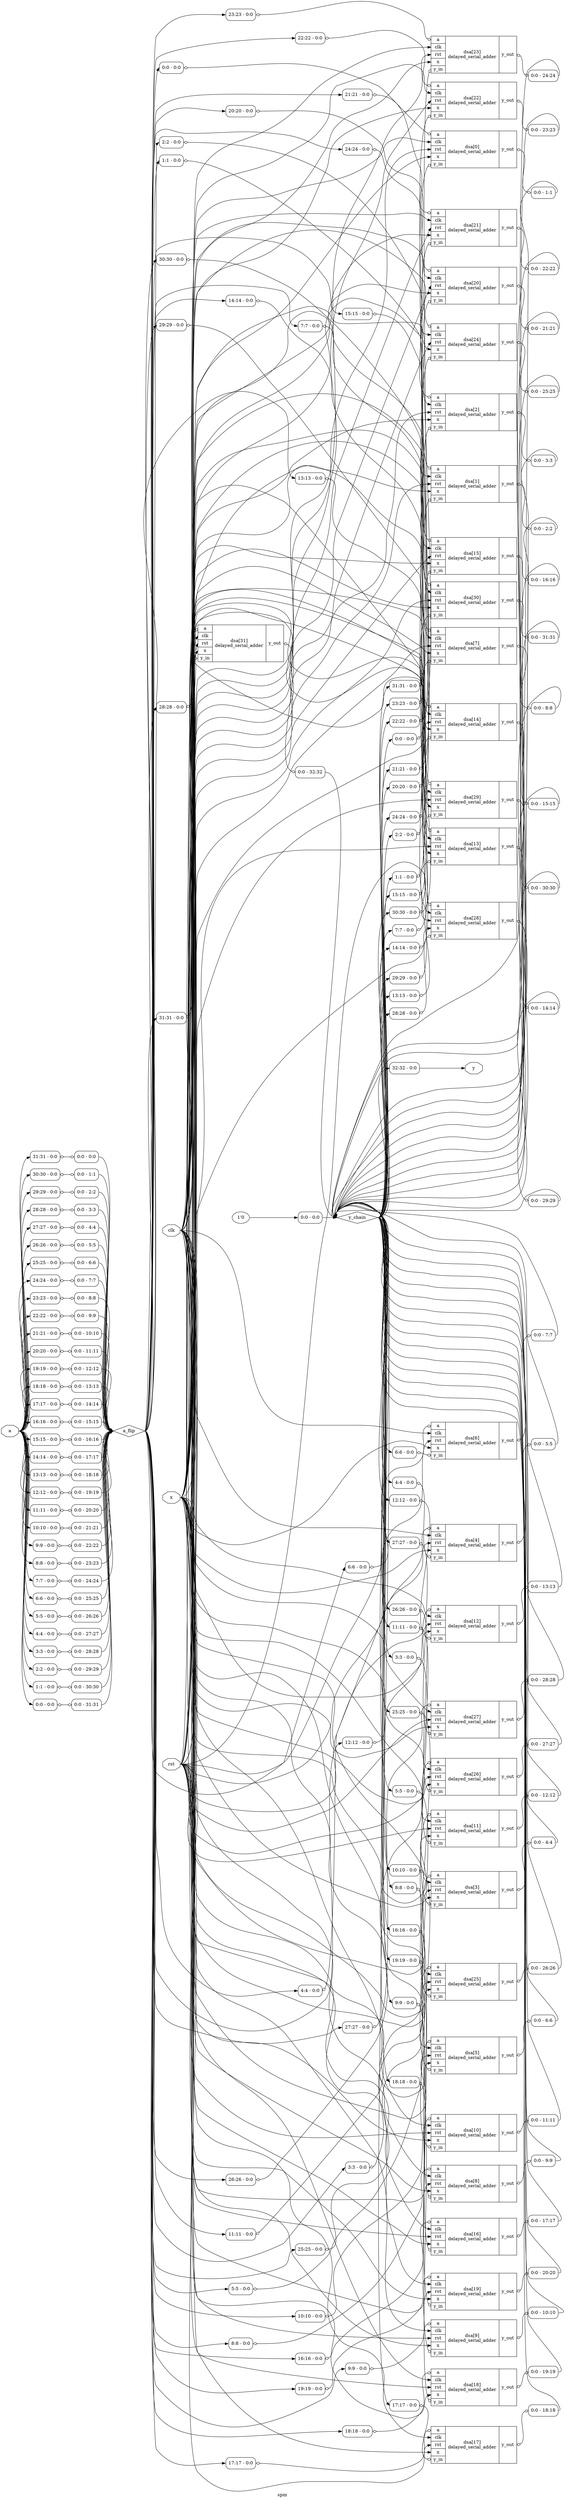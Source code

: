 digraph "spm" {
label="spm";
rankdir="LR";
remincross=true;
n1 [ shape=diamond, label="a_flip", color="black", fontcolor="black" ];
n2 [ shape=diamond, label="y_chain", color="black", fontcolor="black" ];
n3 [ shape=octagon, label="y", color="black", fontcolor="black" ];
n4 [ shape=octagon, label="a", color="black", fontcolor="black" ];
n5 [ shape=octagon, label="x", color="black", fontcolor="black" ];
n6 [ shape=octagon, label="rst", color="black", fontcolor="black" ];
n7 [ shape=octagon, label="clk", color="black", fontcolor="black" ];
c10 [ shape=record, label="{{<p4> a|<p7> clk|<p6> rst|<p5> x|<p8> y_in}|dsa[31]\ndelayed_serial_adder|{<p9> y_out}}",  ];
x0 [ shape=record, style=rounded, label="<s0> 0:0 - 32:32 ", color="black", fontcolor="black" ];
c10:p9:e -> x0:w [arrowhead=odiamond, arrowtail=odiamond, dir=both, color="black", fontcolor="black", label=""];
x1 [ shape=record, style=rounded, label="<s0> 31:31 - 0:0 ", color="black", fontcolor="black" ];
x1:e -> c10:p8:w [arrowhead=odiamond, arrowtail=odiamond, dir=both, color="black", fontcolor="black", label=""];
x2 [ shape=record, style=rounded, label="<s0> 31:31 - 0:0 ", color="black", fontcolor="black" ];
x2:e -> c10:p4:w [arrowhead=odiamond, arrowtail=odiamond, dir=both, color="black", fontcolor="black", label=""];
c11 [ shape=record, label="{{<p4> a|<p7> clk|<p6> rst|<p5> x|<p8> y_in}|dsa[30]\ndelayed_serial_adder|{<p9> y_out}}",  ];
x3 [ shape=record, style=rounded, label="<s0> 0:0 - 31:31 ", color="black", fontcolor="black" ];
c11:p9:e -> x3:w [arrowhead=odiamond, arrowtail=odiamond, dir=both, color="black", fontcolor="black", label=""];
x4 [ shape=record, style=rounded, label="<s0> 30:30 - 0:0 ", color="black", fontcolor="black" ];
x4:e -> c11:p8:w [arrowhead=odiamond, arrowtail=odiamond, dir=both, color="black", fontcolor="black", label=""];
x5 [ shape=record, style=rounded, label="<s0> 30:30 - 0:0 ", color="black", fontcolor="black" ];
x5:e -> c11:p4:w [arrowhead=odiamond, arrowtail=odiamond, dir=both, color="black", fontcolor="black", label=""];
c12 [ shape=record, label="{{<p4> a|<p7> clk|<p6> rst|<p5> x|<p8> y_in}|dsa[29]\ndelayed_serial_adder|{<p9> y_out}}",  ];
x6 [ shape=record, style=rounded, label="<s0> 0:0 - 30:30 ", color="black", fontcolor="black" ];
c12:p9:e -> x6:w [arrowhead=odiamond, arrowtail=odiamond, dir=both, color="black", fontcolor="black", label=""];
x7 [ shape=record, style=rounded, label="<s0> 29:29 - 0:0 ", color="black", fontcolor="black" ];
x7:e -> c12:p8:w [arrowhead=odiamond, arrowtail=odiamond, dir=both, color="black", fontcolor="black", label=""];
x8 [ shape=record, style=rounded, label="<s0> 29:29 - 0:0 ", color="black", fontcolor="black" ];
x8:e -> c12:p4:w [arrowhead=odiamond, arrowtail=odiamond, dir=both, color="black", fontcolor="black", label=""];
c13 [ shape=record, label="{{<p4> a|<p7> clk|<p6> rst|<p5> x|<p8> y_in}|dsa[28]\ndelayed_serial_adder|{<p9> y_out}}",  ];
x9 [ shape=record, style=rounded, label="<s0> 0:0 - 29:29 ", color="black", fontcolor="black" ];
c13:p9:e -> x9:w [arrowhead=odiamond, arrowtail=odiamond, dir=both, color="black", fontcolor="black", label=""];
x10 [ shape=record, style=rounded, label="<s0> 28:28 - 0:0 ", color="black", fontcolor="black" ];
x10:e -> c13:p8:w [arrowhead=odiamond, arrowtail=odiamond, dir=both, color="black", fontcolor="black", label=""];
x11 [ shape=record, style=rounded, label="<s0> 28:28 - 0:0 ", color="black", fontcolor="black" ];
x11:e -> c13:p4:w [arrowhead=odiamond, arrowtail=odiamond, dir=both, color="black", fontcolor="black", label=""];
c14 [ shape=record, label="{{<p4> a|<p7> clk|<p6> rst|<p5> x|<p8> y_in}|dsa[27]\ndelayed_serial_adder|{<p9> y_out}}",  ];
x12 [ shape=record, style=rounded, label="<s0> 0:0 - 28:28 ", color="black", fontcolor="black" ];
c14:p9:e -> x12:w [arrowhead=odiamond, arrowtail=odiamond, dir=both, color="black", fontcolor="black", label=""];
x13 [ shape=record, style=rounded, label="<s0> 27:27 - 0:0 ", color="black", fontcolor="black" ];
x13:e -> c14:p8:w [arrowhead=odiamond, arrowtail=odiamond, dir=both, color="black", fontcolor="black", label=""];
x14 [ shape=record, style=rounded, label="<s0> 27:27 - 0:0 ", color="black", fontcolor="black" ];
x14:e -> c14:p4:w [arrowhead=odiamond, arrowtail=odiamond, dir=both, color="black", fontcolor="black", label=""];
c15 [ shape=record, label="{{<p4> a|<p7> clk|<p6> rst|<p5> x|<p8> y_in}|dsa[26]\ndelayed_serial_adder|{<p9> y_out}}",  ];
x15 [ shape=record, style=rounded, label="<s0> 0:0 - 27:27 ", color="black", fontcolor="black" ];
c15:p9:e -> x15:w [arrowhead=odiamond, arrowtail=odiamond, dir=both, color="black", fontcolor="black", label=""];
x16 [ shape=record, style=rounded, label="<s0> 26:26 - 0:0 ", color="black", fontcolor="black" ];
x16:e -> c15:p8:w [arrowhead=odiamond, arrowtail=odiamond, dir=both, color="black", fontcolor="black", label=""];
x17 [ shape=record, style=rounded, label="<s0> 26:26 - 0:0 ", color="black", fontcolor="black" ];
x17:e -> c15:p4:w [arrowhead=odiamond, arrowtail=odiamond, dir=both, color="black", fontcolor="black", label=""];
c16 [ shape=record, label="{{<p4> a|<p7> clk|<p6> rst|<p5> x|<p8> y_in}|dsa[25]\ndelayed_serial_adder|{<p9> y_out}}",  ];
x18 [ shape=record, style=rounded, label="<s0> 0:0 - 26:26 ", color="black", fontcolor="black" ];
c16:p9:e -> x18:w [arrowhead=odiamond, arrowtail=odiamond, dir=both, color="black", fontcolor="black", label=""];
x19 [ shape=record, style=rounded, label="<s0> 25:25 - 0:0 ", color="black", fontcolor="black" ];
x19:e -> c16:p8:w [arrowhead=odiamond, arrowtail=odiamond, dir=both, color="black", fontcolor="black", label=""];
x20 [ shape=record, style=rounded, label="<s0> 25:25 - 0:0 ", color="black", fontcolor="black" ];
x20:e -> c16:p4:w [arrowhead=odiamond, arrowtail=odiamond, dir=both, color="black", fontcolor="black", label=""];
c17 [ shape=record, label="{{<p4> a|<p7> clk|<p6> rst|<p5> x|<p8> y_in}|dsa[24]\ndelayed_serial_adder|{<p9> y_out}}",  ];
x21 [ shape=record, style=rounded, label="<s0> 0:0 - 25:25 ", color="black", fontcolor="black" ];
c17:p9:e -> x21:w [arrowhead=odiamond, arrowtail=odiamond, dir=both, color="black", fontcolor="black", label=""];
x22 [ shape=record, style=rounded, label="<s0> 24:24 - 0:0 ", color="black", fontcolor="black" ];
x22:e -> c17:p8:w [arrowhead=odiamond, arrowtail=odiamond, dir=both, color="black", fontcolor="black", label=""];
x23 [ shape=record, style=rounded, label="<s0> 24:24 - 0:0 ", color="black", fontcolor="black" ];
x23:e -> c17:p4:w [arrowhead=odiamond, arrowtail=odiamond, dir=both, color="black", fontcolor="black", label=""];
c18 [ shape=record, label="{{<p4> a|<p7> clk|<p6> rst|<p5> x|<p8> y_in}|dsa[23]\ndelayed_serial_adder|{<p9> y_out}}",  ];
x24 [ shape=record, style=rounded, label="<s0> 0:0 - 24:24 ", color="black", fontcolor="black" ];
c18:p9:e -> x24:w [arrowhead=odiamond, arrowtail=odiamond, dir=both, color="black", fontcolor="black", label=""];
x25 [ shape=record, style=rounded, label="<s0> 23:23 - 0:0 ", color="black", fontcolor="black" ];
x25:e -> c18:p8:w [arrowhead=odiamond, arrowtail=odiamond, dir=both, color="black", fontcolor="black", label=""];
x26 [ shape=record, style=rounded, label="<s0> 23:23 - 0:0 ", color="black", fontcolor="black" ];
x26:e -> c18:p4:w [arrowhead=odiamond, arrowtail=odiamond, dir=both, color="black", fontcolor="black", label=""];
c19 [ shape=record, label="{{<p4> a|<p7> clk|<p6> rst|<p5> x|<p8> y_in}|dsa[22]\ndelayed_serial_adder|{<p9> y_out}}",  ];
x27 [ shape=record, style=rounded, label="<s0> 0:0 - 23:23 ", color="black", fontcolor="black" ];
c19:p9:e -> x27:w [arrowhead=odiamond, arrowtail=odiamond, dir=both, color="black", fontcolor="black", label=""];
x28 [ shape=record, style=rounded, label="<s0> 22:22 - 0:0 ", color="black", fontcolor="black" ];
x28:e -> c19:p8:w [arrowhead=odiamond, arrowtail=odiamond, dir=both, color="black", fontcolor="black", label=""];
x29 [ shape=record, style=rounded, label="<s0> 22:22 - 0:0 ", color="black", fontcolor="black" ];
x29:e -> c19:p4:w [arrowhead=odiamond, arrowtail=odiamond, dir=both, color="black", fontcolor="black", label=""];
c20 [ shape=record, label="{{<p4> a|<p7> clk|<p6> rst|<p5> x|<p8> y_in}|dsa[21]\ndelayed_serial_adder|{<p9> y_out}}",  ];
x30 [ shape=record, style=rounded, label="<s0> 0:0 - 22:22 ", color="black", fontcolor="black" ];
c20:p9:e -> x30:w [arrowhead=odiamond, arrowtail=odiamond, dir=both, color="black", fontcolor="black", label=""];
x31 [ shape=record, style=rounded, label="<s0> 21:21 - 0:0 ", color="black", fontcolor="black" ];
x31:e -> c20:p8:w [arrowhead=odiamond, arrowtail=odiamond, dir=both, color="black", fontcolor="black", label=""];
x32 [ shape=record, style=rounded, label="<s0> 21:21 - 0:0 ", color="black", fontcolor="black" ];
x32:e -> c20:p4:w [arrowhead=odiamond, arrowtail=odiamond, dir=both, color="black", fontcolor="black", label=""];
c21 [ shape=record, label="{{<p4> a|<p7> clk|<p6> rst|<p5> x|<p8> y_in}|dsa[20]\ndelayed_serial_adder|{<p9> y_out}}",  ];
x33 [ shape=record, style=rounded, label="<s0> 0:0 - 21:21 ", color="black", fontcolor="black" ];
c21:p9:e -> x33:w [arrowhead=odiamond, arrowtail=odiamond, dir=both, color="black", fontcolor="black", label=""];
x34 [ shape=record, style=rounded, label="<s0> 20:20 - 0:0 ", color="black", fontcolor="black" ];
x34:e -> c21:p8:w [arrowhead=odiamond, arrowtail=odiamond, dir=both, color="black", fontcolor="black", label=""];
x35 [ shape=record, style=rounded, label="<s0> 20:20 - 0:0 ", color="black", fontcolor="black" ];
x35:e -> c21:p4:w [arrowhead=odiamond, arrowtail=odiamond, dir=both, color="black", fontcolor="black", label=""];
c22 [ shape=record, label="{{<p4> a|<p7> clk|<p6> rst|<p5> x|<p8> y_in}|dsa[19]\ndelayed_serial_adder|{<p9> y_out}}",  ];
x36 [ shape=record, style=rounded, label="<s0> 0:0 - 20:20 ", color="black", fontcolor="black" ];
c22:p9:e -> x36:w [arrowhead=odiamond, arrowtail=odiamond, dir=both, color="black", fontcolor="black", label=""];
x37 [ shape=record, style=rounded, label="<s0> 19:19 - 0:0 ", color="black", fontcolor="black" ];
x37:e -> c22:p8:w [arrowhead=odiamond, arrowtail=odiamond, dir=both, color="black", fontcolor="black", label=""];
x38 [ shape=record, style=rounded, label="<s0> 19:19 - 0:0 ", color="black", fontcolor="black" ];
x38:e -> c22:p4:w [arrowhead=odiamond, arrowtail=odiamond, dir=both, color="black", fontcolor="black", label=""];
c23 [ shape=record, label="{{<p4> a|<p7> clk|<p6> rst|<p5> x|<p8> y_in}|dsa[18]\ndelayed_serial_adder|{<p9> y_out}}",  ];
x39 [ shape=record, style=rounded, label="<s0> 0:0 - 19:19 ", color="black", fontcolor="black" ];
c23:p9:e -> x39:w [arrowhead=odiamond, arrowtail=odiamond, dir=both, color="black", fontcolor="black", label=""];
x40 [ shape=record, style=rounded, label="<s0> 18:18 - 0:0 ", color="black", fontcolor="black" ];
x40:e -> c23:p8:w [arrowhead=odiamond, arrowtail=odiamond, dir=both, color="black", fontcolor="black", label=""];
x41 [ shape=record, style=rounded, label="<s0> 18:18 - 0:0 ", color="black", fontcolor="black" ];
x41:e -> c23:p4:w [arrowhead=odiamond, arrowtail=odiamond, dir=both, color="black", fontcolor="black", label=""];
c24 [ shape=record, label="{{<p4> a|<p7> clk|<p6> rst|<p5> x|<p8> y_in}|dsa[17]\ndelayed_serial_adder|{<p9> y_out}}",  ];
x42 [ shape=record, style=rounded, label="<s0> 0:0 - 18:18 ", color="black", fontcolor="black" ];
c24:p9:e -> x42:w [arrowhead=odiamond, arrowtail=odiamond, dir=both, color="black", fontcolor="black", label=""];
x43 [ shape=record, style=rounded, label="<s0> 17:17 - 0:0 ", color="black", fontcolor="black" ];
x43:e -> c24:p8:w [arrowhead=odiamond, arrowtail=odiamond, dir=both, color="black", fontcolor="black", label=""];
x44 [ shape=record, style=rounded, label="<s0> 17:17 - 0:0 ", color="black", fontcolor="black" ];
x44:e -> c24:p4:w [arrowhead=odiamond, arrowtail=odiamond, dir=both, color="black", fontcolor="black", label=""];
c25 [ shape=record, label="{{<p4> a|<p7> clk|<p6> rst|<p5> x|<p8> y_in}|dsa[16]\ndelayed_serial_adder|{<p9> y_out}}",  ];
x45 [ shape=record, style=rounded, label="<s0> 0:0 - 17:17 ", color="black", fontcolor="black" ];
c25:p9:e -> x45:w [arrowhead=odiamond, arrowtail=odiamond, dir=both, color="black", fontcolor="black", label=""];
x46 [ shape=record, style=rounded, label="<s0> 16:16 - 0:0 ", color="black", fontcolor="black" ];
x46:e -> c25:p8:w [arrowhead=odiamond, arrowtail=odiamond, dir=both, color="black", fontcolor="black", label=""];
x47 [ shape=record, style=rounded, label="<s0> 16:16 - 0:0 ", color="black", fontcolor="black" ];
x47:e -> c25:p4:w [arrowhead=odiamond, arrowtail=odiamond, dir=both, color="black", fontcolor="black", label=""];
c26 [ shape=record, label="{{<p4> a|<p7> clk|<p6> rst|<p5> x|<p8> y_in}|dsa[15]\ndelayed_serial_adder|{<p9> y_out}}",  ];
x48 [ shape=record, style=rounded, label="<s0> 0:0 - 16:16 ", color="black", fontcolor="black" ];
c26:p9:e -> x48:w [arrowhead=odiamond, arrowtail=odiamond, dir=both, color="black", fontcolor="black", label=""];
x49 [ shape=record, style=rounded, label="<s0> 15:15 - 0:0 ", color="black", fontcolor="black" ];
x49:e -> c26:p8:w [arrowhead=odiamond, arrowtail=odiamond, dir=both, color="black", fontcolor="black", label=""];
x50 [ shape=record, style=rounded, label="<s0> 15:15 - 0:0 ", color="black", fontcolor="black" ];
x50:e -> c26:p4:w [arrowhead=odiamond, arrowtail=odiamond, dir=both, color="black", fontcolor="black", label=""];
c27 [ shape=record, label="{{<p4> a|<p7> clk|<p6> rst|<p5> x|<p8> y_in}|dsa[14]\ndelayed_serial_adder|{<p9> y_out}}",  ];
x51 [ shape=record, style=rounded, label="<s0> 0:0 - 15:15 ", color="black", fontcolor="black" ];
c27:p9:e -> x51:w [arrowhead=odiamond, arrowtail=odiamond, dir=both, color="black", fontcolor="black", label=""];
x52 [ shape=record, style=rounded, label="<s0> 14:14 - 0:0 ", color="black", fontcolor="black" ];
x52:e -> c27:p8:w [arrowhead=odiamond, arrowtail=odiamond, dir=both, color="black", fontcolor="black", label=""];
x53 [ shape=record, style=rounded, label="<s0> 14:14 - 0:0 ", color="black", fontcolor="black" ];
x53:e -> c27:p4:w [arrowhead=odiamond, arrowtail=odiamond, dir=both, color="black", fontcolor="black", label=""];
c28 [ shape=record, label="{{<p4> a|<p7> clk|<p6> rst|<p5> x|<p8> y_in}|dsa[13]\ndelayed_serial_adder|{<p9> y_out}}",  ];
x54 [ shape=record, style=rounded, label="<s0> 0:0 - 14:14 ", color="black", fontcolor="black" ];
c28:p9:e -> x54:w [arrowhead=odiamond, arrowtail=odiamond, dir=both, color="black", fontcolor="black", label=""];
x55 [ shape=record, style=rounded, label="<s0> 13:13 - 0:0 ", color="black", fontcolor="black" ];
x55:e -> c28:p8:w [arrowhead=odiamond, arrowtail=odiamond, dir=both, color="black", fontcolor="black", label=""];
x56 [ shape=record, style=rounded, label="<s0> 13:13 - 0:0 ", color="black", fontcolor="black" ];
x56:e -> c28:p4:w [arrowhead=odiamond, arrowtail=odiamond, dir=both, color="black", fontcolor="black", label=""];
c29 [ shape=record, label="{{<p4> a|<p7> clk|<p6> rst|<p5> x|<p8> y_in}|dsa[12]\ndelayed_serial_adder|{<p9> y_out}}",  ];
x57 [ shape=record, style=rounded, label="<s0> 0:0 - 13:13 ", color="black", fontcolor="black" ];
c29:p9:e -> x57:w [arrowhead=odiamond, arrowtail=odiamond, dir=both, color="black", fontcolor="black", label=""];
x58 [ shape=record, style=rounded, label="<s0> 12:12 - 0:0 ", color="black", fontcolor="black" ];
x58:e -> c29:p8:w [arrowhead=odiamond, arrowtail=odiamond, dir=both, color="black", fontcolor="black", label=""];
x59 [ shape=record, style=rounded, label="<s0> 12:12 - 0:0 ", color="black", fontcolor="black" ];
x59:e -> c29:p4:w [arrowhead=odiamond, arrowtail=odiamond, dir=both, color="black", fontcolor="black", label=""];
c30 [ shape=record, label="{{<p4> a|<p7> clk|<p6> rst|<p5> x|<p8> y_in}|dsa[11]\ndelayed_serial_adder|{<p9> y_out}}",  ];
x60 [ shape=record, style=rounded, label="<s0> 0:0 - 12:12 ", color="black", fontcolor="black" ];
c30:p9:e -> x60:w [arrowhead=odiamond, arrowtail=odiamond, dir=both, color="black", fontcolor="black", label=""];
x61 [ shape=record, style=rounded, label="<s0> 11:11 - 0:0 ", color="black", fontcolor="black" ];
x61:e -> c30:p8:w [arrowhead=odiamond, arrowtail=odiamond, dir=both, color="black", fontcolor="black", label=""];
x62 [ shape=record, style=rounded, label="<s0> 11:11 - 0:0 ", color="black", fontcolor="black" ];
x62:e -> c30:p4:w [arrowhead=odiamond, arrowtail=odiamond, dir=both, color="black", fontcolor="black", label=""];
c31 [ shape=record, label="{{<p4> a|<p7> clk|<p6> rst|<p5> x|<p8> y_in}|dsa[10]\ndelayed_serial_adder|{<p9> y_out}}",  ];
x63 [ shape=record, style=rounded, label="<s0> 0:0 - 11:11 ", color="black", fontcolor="black" ];
c31:p9:e -> x63:w [arrowhead=odiamond, arrowtail=odiamond, dir=both, color="black", fontcolor="black", label=""];
x64 [ shape=record, style=rounded, label="<s0> 10:10 - 0:0 ", color="black", fontcolor="black" ];
x64:e -> c31:p8:w [arrowhead=odiamond, arrowtail=odiamond, dir=both, color="black", fontcolor="black", label=""];
x65 [ shape=record, style=rounded, label="<s0> 10:10 - 0:0 ", color="black", fontcolor="black" ];
x65:e -> c31:p4:w [arrowhead=odiamond, arrowtail=odiamond, dir=both, color="black", fontcolor="black", label=""];
c32 [ shape=record, label="{{<p4> a|<p7> clk|<p6> rst|<p5> x|<p8> y_in}|dsa[9]\ndelayed_serial_adder|{<p9> y_out}}",  ];
x66 [ shape=record, style=rounded, label="<s0> 0:0 - 10:10 ", color="black", fontcolor="black" ];
c32:p9:e -> x66:w [arrowhead=odiamond, arrowtail=odiamond, dir=both, color="black", fontcolor="black", label=""];
x67 [ shape=record, style=rounded, label="<s0> 9:9 - 0:0 ", color="black", fontcolor="black" ];
x67:e -> c32:p8:w [arrowhead=odiamond, arrowtail=odiamond, dir=both, color="black", fontcolor="black", label=""];
x68 [ shape=record, style=rounded, label="<s0> 9:9 - 0:0 ", color="black", fontcolor="black" ];
x68:e -> c32:p4:w [arrowhead=odiamond, arrowtail=odiamond, dir=both, color="black", fontcolor="black", label=""];
c33 [ shape=record, label="{{<p4> a|<p7> clk|<p6> rst|<p5> x|<p8> y_in}|dsa[8]\ndelayed_serial_adder|{<p9> y_out}}",  ];
x69 [ shape=record, style=rounded, label="<s0> 0:0 - 9:9 ", color="black", fontcolor="black" ];
c33:p9:e -> x69:w [arrowhead=odiamond, arrowtail=odiamond, dir=both, color="black", fontcolor="black", label=""];
x70 [ shape=record, style=rounded, label="<s0> 8:8 - 0:0 ", color="black", fontcolor="black" ];
x70:e -> c33:p8:w [arrowhead=odiamond, arrowtail=odiamond, dir=both, color="black", fontcolor="black", label=""];
x71 [ shape=record, style=rounded, label="<s0> 8:8 - 0:0 ", color="black", fontcolor="black" ];
x71:e -> c33:p4:w [arrowhead=odiamond, arrowtail=odiamond, dir=both, color="black", fontcolor="black", label=""];
c34 [ shape=record, label="{{<p4> a|<p7> clk|<p6> rst|<p5> x|<p8> y_in}|dsa[7]\ndelayed_serial_adder|{<p9> y_out}}",  ];
x72 [ shape=record, style=rounded, label="<s0> 0:0 - 8:8 ", color="black", fontcolor="black" ];
c34:p9:e -> x72:w [arrowhead=odiamond, arrowtail=odiamond, dir=both, color="black", fontcolor="black", label=""];
x73 [ shape=record, style=rounded, label="<s0> 7:7 - 0:0 ", color="black", fontcolor="black" ];
x73:e -> c34:p8:w [arrowhead=odiamond, arrowtail=odiamond, dir=both, color="black", fontcolor="black", label=""];
x74 [ shape=record, style=rounded, label="<s0> 7:7 - 0:0 ", color="black", fontcolor="black" ];
x74:e -> c34:p4:w [arrowhead=odiamond, arrowtail=odiamond, dir=both, color="black", fontcolor="black", label=""];
c35 [ shape=record, label="{{<p4> a|<p7> clk|<p6> rst|<p5> x|<p8> y_in}|dsa[6]\ndelayed_serial_adder|{<p9> y_out}}",  ];
x75 [ shape=record, style=rounded, label="<s0> 0:0 - 7:7 ", color="black", fontcolor="black" ];
c35:p9:e -> x75:w [arrowhead=odiamond, arrowtail=odiamond, dir=both, color="black", fontcolor="black", label=""];
x76 [ shape=record, style=rounded, label="<s0> 6:6 - 0:0 ", color="black", fontcolor="black" ];
x76:e -> c35:p8:w [arrowhead=odiamond, arrowtail=odiamond, dir=both, color="black", fontcolor="black", label=""];
x77 [ shape=record, style=rounded, label="<s0> 6:6 - 0:0 ", color="black", fontcolor="black" ];
x77:e -> c35:p4:w [arrowhead=odiamond, arrowtail=odiamond, dir=both, color="black", fontcolor="black", label=""];
c36 [ shape=record, label="{{<p4> a|<p7> clk|<p6> rst|<p5> x|<p8> y_in}|dsa[5]\ndelayed_serial_adder|{<p9> y_out}}",  ];
x78 [ shape=record, style=rounded, label="<s0> 0:0 - 6:6 ", color="black", fontcolor="black" ];
c36:p9:e -> x78:w [arrowhead=odiamond, arrowtail=odiamond, dir=both, color="black", fontcolor="black", label=""];
x79 [ shape=record, style=rounded, label="<s0> 5:5 - 0:0 ", color="black", fontcolor="black" ];
x79:e -> c36:p8:w [arrowhead=odiamond, arrowtail=odiamond, dir=both, color="black", fontcolor="black", label=""];
x80 [ shape=record, style=rounded, label="<s0> 5:5 - 0:0 ", color="black", fontcolor="black" ];
x80:e -> c36:p4:w [arrowhead=odiamond, arrowtail=odiamond, dir=both, color="black", fontcolor="black", label=""];
c37 [ shape=record, label="{{<p4> a|<p7> clk|<p6> rst|<p5> x|<p8> y_in}|dsa[4]\ndelayed_serial_adder|{<p9> y_out}}",  ];
x81 [ shape=record, style=rounded, label="<s0> 0:0 - 5:5 ", color="black", fontcolor="black" ];
c37:p9:e -> x81:w [arrowhead=odiamond, arrowtail=odiamond, dir=both, color="black", fontcolor="black", label=""];
x82 [ shape=record, style=rounded, label="<s0> 4:4 - 0:0 ", color="black", fontcolor="black" ];
x82:e -> c37:p8:w [arrowhead=odiamond, arrowtail=odiamond, dir=both, color="black", fontcolor="black", label=""];
x83 [ shape=record, style=rounded, label="<s0> 4:4 - 0:0 ", color="black", fontcolor="black" ];
x83:e -> c37:p4:w [arrowhead=odiamond, arrowtail=odiamond, dir=both, color="black", fontcolor="black", label=""];
c38 [ shape=record, label="{{<p4> a|<p7> clk|<p6> rst|<p5> x|<p8> y_in}|dsa[3]\ndelayed_serial_adder|{<p9> y_out}}",  ];
x84 [ shape=record, style=rounded, label="<s0> 0:0 - 4:4 ", color="black", fontcolor="black" ];
c38:p9:e -> x84:w [arrowhead=odiamond, arrowtail=odiamond, dir=both, color="black", fontcolor="black", label=""];
x85 [ shape=record, style=rounded, label="<s0> 3:3 - 0:0 ", color="black", fontcolor="black" ];
x85:e -> c38:p8:w [arrowhead=odiamond, arrowtail=odiamond, dir=both, color="black", fontcolor="black", label=""];
x86 [ shape=record, style=rounded, label="<s0> 3:3 - 0:0 ", color="black", fontcolor="black" ];
x86:e -> c38:p4:w [arrowhead=odiamond, arrowtail=odiamond, dir=both, color="black", fontcolor="black", label=""];
c39 [ shape=record, label="{{<p4> a|<p7> clk|<p6> rst|<p5> x|<p8> y_in}|dsa[2]\ndelayed_serial_adder|{<p9> y_out}}",  ];
x87 [ shape=record, style=rounded, label="<s0> 0:0 - 3:3 ", color="black", fontcolor="black" ];
c39:p9:e -> x87:w [arrowhead=odiamond, arrowtail=odiamond, dir=both, color="black", fontcolor="black", label=""];
x88 [ shape=record, style=rounded, label="<s0> 2:2 - 0:0 ", color="black", fontcolor="black" ];
x88:e -> c39:p8:w [arrowhead=odiamond, arrowtail=odiamond, dir=both, color="black", fontcolor="black", label=""];
x89 [ shape=record, style=rounded, label="<s0> 2:2 - 0:0 ", color="black", fontcolor="black" ];
x89:e -> c39:p4:w [arrowhead=odiamond, arrowtail=odiamond, dir=both, color="black", fontcolor="black", label=""];
c40 [ shape=record, label="{{<p4> a|<p7> clk|<p6> rst|<p5> x|<p8> y_in}|dsa[1]\ndelayed_serial_adder|{<p9> y_out}}",  ];
x90 [ shape=record, style=rounded, label="<s0> 0:0 - 2:2 ", color="black", fontcolor="black" ];
c40:p9:e -> x90:w [arrowhead=odiamond, arrowtail=odiamond, dir=both, color="black", fontcolor="black", label=""];
x91 [ shape=record, style=rounded, label="<s0> 1:1 - 0:0 ", color="black", fontcolor="black" ];
x91:e -> c40:p8:w [arrowhead=odiamond, arrowtail=odiamond, dir=both, color="black", fontcolor="black", label=""];
x92 [ shape=record, style=rounded, label="<s0> 1:1 - 0:0 ", color="black", fontcolor="black" ];
x92:e -> c40:p4:w [arrowhead=odiamond, arrowtail=odiamond, dir=both, color="black", fontcolor="black", label=""];
c41 [ shape=record, label="{{<p4> a|<p7> clk|<p6> rst|<p5> x|<p8> y_in}|dsa[0]\ndelayed_serial_adder|{<p9> y_out}}",  ];
x93 [ shape=record, style=rounded, label="<s0> 0:0 - 1:1 ", color="black", fontcolor="black" ];
c41:p9:e -> x93:w [arrowhead=odiamond, arrowtail=odiamond, dir=both, color="black", fontcolor="black", label=""];
x94 [ shape=record, style=rounded, label="<s0> 0:0 - 0:0 ", color="black", fontcolor="black" ];
x94:e -> c41:p8:w [arrowhead=odiamond, arrowtail=odiamond, dir=both, color="black", fontcolor="black", label=""];
x95 [ shape=record, style=rounded, label="<s0> 0:0 - 0:0 ", color="black", fontcolor="black" ];
x95:e -> c41:p4:w [arrowhead=odiamond, arrowtail=odiamond, dir=both, color="black", fontcolor="black", label=""];
v96 [ label="1'0" ];
x97 [ shape=record, style=rounded, label="<s0> 0:0 - 0:0 ", color="black", fontcolor="black" ];
x98 [ shape=record, style=rounded, label="<s0> 32:32 - 0:0 ", color="black", fontcolor="black" ];
x99 [ shape=record, style=rounded, label="<s0> 31:31 - 0:0 ", color="black", fontcolor="black" ];
x100 [ shape=record, style=rounded, label="<s0> 0:0 - 0:0 ", color="black", fontcolor="black" ];
x99:e -> x100:w [arrowhead=odiamond, arrowtail=odiamond, dir=both, color="black", fontcolor="black", label=""];
x101 [ shape=record, style=rounded, label="<s0> 30:30 - 0:0 ", color="black", fontcolor="black" ];
x102 [ shape=record, style=rounded, label="<s0> 0:0 - 1:1 ", color="black", fontcolor="black" ];
x101:e -> x102:w [arrowhead=odiamond, arrowtail=odiamond, dir=both, color="black", fontcolor="black", label=""];
x103 [ shape=record, style=rounded, label="<s0> 29:29 - 0:0 ", color="black", fontcolor="black" ];
x104 [ shape=record, style=rounded, label="<s0> 0:0 - 2:2 ", color="black", fontcolor="black" ];
x103:e -> x104:w [arrowhead=odiamond, arrowtail=odiamond, dir=both, color="black", fontcolor="black", label=""];
x105 [ shape=record, style=rounded, label="<s0> 28:28 - 0:0 ", color="black", fontcolor="black" ];
x106 [ shape=record, style=rounded, label="<s0> 0:0 - 3:3 ", color="black", fontcolor="black" ];
x105:e -> x106:w [arrowhead=odiamond, arrowtail=odiamond, dir=both, color="black", fontcolor="black", label=""];
x107 [ shape=record, style=rounded, label="<s0> 27:27 - 0:0 ", color="black", fontcolor="black" ];
x108 [ shape=record, style=rounded, label="<s0> 0:0 - 4:4 ", color="black", fontcolor="black" ];
x107:e -> x108:w [arrowhead=odiamond, arrowtail=odiamond, dir=both, color="black", fontcolor="black", label=""];
x109 [ shape=record, style=rounded, label="<s0> 26:26 - 0:0 ", color="black", fontcolor="black" ];
x110 [ shape=record, style=rounded, label="<s0> 0:0 - 5:5 ", color="black", fontcolor="black" ];
x109:e -> x110:w [arrowhead=odiamond, arrowtail=odiamond, dir=both, color="black", fontcolor="black", label=""];
x111 [ shape=record, style=rounded, label="<s0> 25:25 - 0:0 ", color="black", fontcolor="black" ];
x112 [ shape=record, style=rounded, label="<s0> 0:0 - 6:6 ", color="black", fontcolor="black" ];
x111:e -> x112:w [arrowhead=odiamond, arrowtail=odiamond, dir=both, color="black", fontcolor="black", label=""];
x113 [ shape=record, style=rounded, label="<s0> 24:24 - 0:0 ", color="black", fontcolor="black" ];
x114 [ shape=record, style=rounded, label="<s0> 0:0 - 7:7 ", color="black", fontcolor="black" ];
x113:e -> x114:w [arrowhead=odiamond, arrowtail=odiamond, dir=both, color="black", fontcolor="black", label=""];
x115 [ shape=record, style=rounded, label="<s0> 23:23 - 0:0 ", color="black", fontcolor="black" ];
x116 [ shape=record, style=rounded, label="<s0> 0:0 - 8:8 ", color="black", fontcolor="black" ];
x115:e -> x116:w [arrowhead=odiamond, arrowtail=odiamond, dir=both, color="black", fontcolor="black", label=""];
x117 [ shape=record, style=rounded, label="<s0> 22:22 - 0:0 ", color="black", fontcolor="black" ];
x118 [ shape=record, style=rounded, label="<s0> 0:0 - 9:9 ", color="black", fontcolor="black" ];
x117:e -> x118:w [arrowhead=odiamond, arrowtail=odiamond, dir=both, color="black", fontcolor="black", label=""];
x119 [ shape=record, style=rounded, label="<s0> 21:21 - 0:0 ", color="black", fontcolor="black" ];
x120 [ shape=record, style=rounded, label="<s0> 0:0 - 10:10 ", color="black", fontcolor="black" ];
x119:e -> x120:w [arrowhead=odiamond, arrowtail=odiamond, dir=both, color="black", fontcolor="black", label=""];
x121 [ shape=record, style=rounded, label="<s0> 20:20 - 0:0 ", color="black", fontcolor="black" ];
x122 [ shape=record, style=rounded, label="<s0> 0:0 - 11:11 ", color="black", fontcolor="black" ];
x121:e -> x122:w [arrowhead=odiamond, arrowtail=odiamond, dir=both, color="black", fontcolor="black", label=""];
x123 [ shape=record, style=rounded, label="<s0> 19:19 - 0:0 ", color="black", fontcolor="black" ];
x124 [ shape=record, style=rounded, label="<s0> 0:0 - 12:12 ", color="black", fontcolor="black" ];
x123:e -> x124:w [arrowhead=odiamond, arrowtail=odiamond, dir=both, color="black", fontcolor="black", label=""];
x125 [ shape=record, style=rounded, label="<s0> 18:18 - 0:0 ", color="black", fontcolor="black" ];
x126 [ shape=record, style=rounded, label="<s0> 0:0 - 13:13 ", color="black", fontcolor="black" ];
x125:e -> x126:w [arrowhead=odiamond, arrowtail=odiamond, dir=both, color="black", fontcolor="black", label=""];
x127 [ shape=record, style=rounded, label="<s0> 17:17 - 0:0 ", color="black", fontcolor="black" ];
x128 [ shape=record, style=rounded, label="<s0> 0:0 - 14:14 ", color="black", fontcolor="black" ];
x127:e -> x128:w [arrowhead=odiamond, arrowtail=odiamond, dir=both, color="black", fontcolor="black", label=""];
x129 [ shape=record, style=rounded, label="<s0> 16:16 - 0:0 ", color="black", fontcolor="black" ];
x130 [ shape=record, style=rounded, label="<s0> 0:0 - 15:15 ", color="black", fontcolor="black" ];
x129:e -> x130:w [arrowhead=odiamond, arrowtail=odiamond, dir=both, color="black", fontcolor="black", label=""];
x131 [ shape=record, style=rounded, label="<s0> 15:15 - 0:0 ", color="black", fontcolor="black" ];
x132 [ shape=record, style=rounded, label="<s0> 0:0 - 16:16 ", color="black", fontcolor="black" ];
x131:e -> x132:w [arrowhead=odiamond, arrowtail=odiamond, dir=both, color="black", fontcolor="black", label=""];
x133 [ shape=record, style=rounded, label="<s0> 14:14 - 0:0 ", color="black", fontcolor="black" ];
x134 [ shape=record, style=rounded, label="<s0> 0:0 - 17:17 ", color="black", fontcolor="black" ];
x133:e -> x134:w [arrowhead=odiamond, arrowtail=odiamond, dir=both, color="black", fontcolor="black", label=""];
x135 [ shape=record, style=rounded, label="<s0> 13:13 - 0:0 ", color="black", fontcolor="black" ];
x136 [ shape=record, style=rounded, label="<s0> 0:0 - 18:18 ", color="black", fontcolor="black" ];
x135:e -> x136:w [arrowhead=odiamond, arrowtail=odiamond, dir=both, color="black", fontcolor="black", label=""];
x137 [ shape=record, style=rounded, label="<s0> 12:12 - 0:0 ", color="black", fontcolor="black" ];
x138 [ shape=record, style=rounded, label="<s0> 0:0 - 19:19 ", color="black", fontcolor="black" ];
x137:e -> x138:w [arrowhead=odiamond, arrowtail=odiamond, dir=both, color="black", fontcolor="black", label=""];
x139 [ shape=record, style=rounded, label="<s0> 11:11 - 0:0 ", color="black", fontcolor="black" ];
x140 [ shape=record, style=rounded, label="<s0> 0:0 - 20:20 ", color="black", fontcolor="black" ];
x139:e -> x140:w [arrowhead=odiamond, arrowtail=odiamond, dir=both, color="black", fontcolor="black", label=""];
x141 [ shape=record, style=rounded, label="<s0> 10:10 - 0:0 ", color="black", fontcolor="black" ];
x142 [ shape=record, style=rounded, label="<s0> 0:0 - 21:21 ", color="black", fontcolor="black" ];
x141:e -> x142:w [arrowhead=odiamond, arrowtail=odiamond, dir=both, color="black", fontcolor="black", label=""];
x143 [ shape=record, style=rounded, label="<s0> 9:9 - 0:0 ", color="black", fontcolor="black" ];
x144 [ shape=record, style=rounded, label="<s0> 0:0 - 22:22 ", color="black", fontcolor="black" ];
x143:e -> x144:w [arrowhead=odiamond, arrowtail=odiamond, dir=both, color="black", fontcolor="black", label=""];
x145 [ shape=record, style=rounded, label="<s0> 8:8 - 0:0 ", color="black", fontcolor="black" ];
x146 [ shape=record, style=rounded, label="<s0> 0:0 - 23:23 ", color="black", fontcolor="black" ];
x145:e -> x146:w [arrowhead=odiamond, arrowtail=odiamond, dir=both, color="black", fontcolor="black", label=""];
x147 [ shape=record, style=rounded, label="<s0> 7:7 - 0:0 ", color="black", fontcolor="black" ];
x148 [ shape=record, style=rounded, label="<s0> 0:0 - 24:24 ", color="black", fontcolor="black" ];
x147:e -> x148:w [arrowhead=odiamond, arrowtail=odiamond, dir=both, color="black", fontcolor="black", label=""];
x149 [ shape=record, style=rounded, label="<s0> 6:6 - 0:0 ", color="black", fontcolor="black" ];
x150 [ shape=record, style=rounded, label="<s0> 0:0 - 25:25 ", color="black", fontcolor="black" ];
x149:e -> x150:w [arrowhead=odiamond, arrowtail=odiamond, dir=both, color="black", fontcolor="black", label=""];
x151 [ shape=record, style=rounded, label="<s0> 5:5 - 0:0 ", color="black", fontcolor="black" ];
x152 [ shape=record, style=rounded, label="<s0> 0:0 - 26:26 ", color="black", fontcolor="black" ];
x151:e -> x152:w [arrowhead=odiamond, arrowtail=odiamond, dir=both, color="black", fontcolor="black", label=""];
x153 [ shape=record, style=rounded, label="<s0> 4:4 - 0:0 ", color="black", fontcolor="black" ];
x154 [ shape=record, style=rounded, label="<s0> 0:0 - 27:27 ", color="black", fontcolor="black" ];
x153:e -> x154:w [arrowhead=odiamond, arrowtail=odiamond, dir=both, color="black", fontcolor="black", label=""];
x155 [ shape=record, style=rounded, label="<s0> 3:3 - 0:0 ", color="black", fontcolor="black" ];
x156 [ shape=record, style=rounded, label="<s0> 0:0 - 28:28 ", color="black", fontcolor="black" ];
x155:e -> x156:w [arrowhead=odiamond, arrowtail=odiamond, dir=both, color="black", fontcolor="black", label=""];
x157 [ shape=record, style=rounded, label="<s0> 2:2 - 0:0 ", color="black", fontcolor="black" ];
x158 [ shape=record, style=rounded, label="<s0> 0:0 - 29:29 ", color="black", fontcolor="black" ];
x157:e -> x158:w [arrowhead=odiamond, arrowtail=odiamond, dir=both, color="black", fontcolor="black", label=""];
x159 [ shape=record, style=rounded, label="<s0> 1:1 - 0:0 ", color="black", fontcolor="black" ];
x160 [ shape=record, style=rounded, label="<s0> 0:0 - 30:30 ", color="black", fontcolor="black" ];
x159:e -> x160:w [arrowhead=odiamond, arrowtail=odiamond, dir=both, color="black", fontcolor="black", label=""];
x161 [ shape=record, style=rounded, label="<s0> 0:0 - 0:0 ", color="black", fontcolor="black" ];
x162 [ shape=record, style=rounded, label="<s0> 0:0 - 31:31 ", color="black", fontcolor="black" ];
x161:e -> x162:w [arrowhead=odiamond, arrowtail=odiamond, dir=both, color="black", fontcolor="black", label=""];
x100:s0:e -> n1:w [color="black", fontcolor="black", label=""];
x102:s0:e -> n1:w [color="black", fontcolor="black", label=""];
x104:s0:e -> n1:w [color="black", fontcolor="black", label=""];
x106:s0:e -> n1:w [color="black", fontcolor="black", label=""];
x108:s0:e -> n1:w [color="black", fontcolor="black", label=""];
x110:s0:e -> n1:w [color="black", fontcolor="black", label=""];
x112:s0:e -> n1:w [color="black", fontcolor="black", label=""];
x114:s0:e -> n1:w [color="black", fontcolor="black", label=""];
x116:s0:e -> n1:w [color="black", fontcolor="black", label=""];
x118:s0:e -> n1:w [color="black", fontcolor="black", label=""];
x120:s0:e -> n1:w [color="black", fontcolor="black", label=""];
x122:s0:e -> n1:w [color="black", fontcolor="black", label=""];
x124:s0:e -> n1:w [color="black", fontcolor="black", label=""];
x126:s0:e -> n1:w [color="black", fontcolor="black", label=""];
x128:s0:e -> n1:w [color="black", fontcolor="black", label=""];
x130:s0:e -> n1:w [color="black", fontcolor="black", label=""];
x132:s0:e -> n1:w [color="black", fontcolor="black", label=""];
x134:s0:e -> n1:w [color="black", fontcolor="black", label=""];
x136:s0:e -> n1:w [color="black", fontcolor="black", label=""];
x138:s0:e -> n1:w [color="black", fontcolor="black", label=""];
x140:s0:e -> n1:w [color="black", fontcolor="black", label=""];
x142:s0:e -> n1:w [color="black", fontcolor="black", label=""];
x144:s0:e -> n1:w [color="black", fontcolor="black", label=""];
x146:s0:e -> n1:w [color="black", fontcolor="black", label=""];
x148:s0:e -> n1:w [color="black", fontcolor="black", label=""];
x150:s0:e -> n1:w [color="black", fontcolor="black", label=""];
x152:s0:e -> n1:w [color="black", fontcolor="black", label=""];
x154:s0:e -> n1:w [color="black", fontcolor="black", label=""];
x156:s0:e -> n1:w [color="black", fontcolor="black", label=""];
x158:s0:e -> n1:w [color="black", fontcolor="black", label=""];
x160:s0:e -> n1:w [color="black", fontcolor="black", label=""];
x162:s0:e -> n1:w [color="black", fontcolor="black", label=""];
n1:e -> x11:s0:w [color="black", fontcolor="black", label=""];
n1:e -> x14:s0:w [color="black", fontcolor="black", label=""];
n1:e -> x17:s0:w [color="black", fontcolor="black", label=""];
n1:e -> x20:s0:w [color="black", fontcolor="black", label=""];
n1:e -> x23:s0:w [color="black", fontcolor="black", label=""];
n1:e -> x26:s0:w [color="black", fontcolor="black", label=""];
n1:e -> x29:s0:w [color="black", fontcolor="black", label=""];
n1:e -> x2:s0:w [color="black", fontcolor="black", label=""];
n1:e -> x32:s0:w [color="black", fontcolor="black", label=""];
n1:e -> x35:s0:w [color="black", fontcolor="black", label=""];
n1:e -> x38:s0:w [color="black", fontcolor="black", label=""];
n1:e -> x41:s0:w [color="black", fontcolor="black", label=""];
n1:e -> x44:s0:w [color="black", fontcolor="black", label=""];
n1:e -> x47:s0:w [color="black", fontcolor="black", label=""];
n1:e -> x50:s0:w [color="black", fontcolor="black", label=""];
n1:e -> x53:s0:w [color="black", fontcolor="black", label=""];
n1:e -> x56:s0:w [color="black", fontcolor="black", label=""];
n1:e -> x59:s0:w [color="black", fontcolor="black", label=""];
n1:e -> x5:s0:w [color="black", fontcolor="black", label=""];
n1:e -> x62:s0:w [color="black", fontcolor="black", label=""];
n1:e -> x65:s0:w [color="black", fontcolor="black", label=""];
n1:e -> x68:s0:w [color="black", fontcolor="black", label=""];
n1:e -> x71:s0:w [color="black", fontcolor="black", label=""];
n1:e -> x74:s0:w [color="black", fontcolor="black", label=""];
n1:e -> x77:s0:w [color="black", fontcolor="black", label=""];
n1:e -> x80:s0:w [color="black", fontcolor="black", label=""];
n1:e -> x83:s0:w [color="black", fontcolor="black", label=""];
n1:e -> x86:s0:w [color="black", fontcolor="black", label=""];
n1:e -> x89:s0:w [color="black", fontcolor="black", label=""];
n1:e -> x8:s0:w [color="black", fontcolor="black", label=""];
n1:e -> x92:s0:w [color="black", fontcolor="black", label=""];
n1:e -> x95:s0:w [color="black", fontcolor="black", label=""];
x0:s0:e -> n2:w [color="black", fontcolor="black", label=""];
x12:s0:e -> n2:w [color="black", fontcolor="black", label=""];
x15:s0:e -> n2:w [color="black", fontcolor="black", label=""];
x18:s0:e -> n2:w [color="black", fontcolor="black", label=""];
x21:s0:e -> n2:w [color="black", fontcolor="black", label=""];
x24:s0:e -> n2:w [color="black", fontcolor="black", label=""];
x27:s0:e -> n2:w [color="black", fontcolor="black", label=""];
x30:s0:e -> n2:w [color="black", fontcolor="black", label=""];
x33:s0:e -> n2:w [color="black", fontcolor="black", label=""];
x36:s0:e -> n2:w [color="black", fontcolor="black", label=""];
x39:s0:e -> n2:w [color="black", fontcolor="black", label=""];
x3:s0:e -> n2:w [color="black", fontcolor="black", label=""];
x42:s0:e -> n2:w [color="black", fontcolor="black", label=""];
x45:s0:e -> n2:w [color="black", fontcolor="black", label=""];
x48:s0:e -> n2:w [color="black", fontcolor="black", label=""];
x51:s0:e -> n2:w [color="black", fontcolor="black", label=""];
x54:s0:e -> n2:w [color="black", fontcolor="black", label=""];
x57:s0:e -> n2:w [color="black", fontcolor="black", label=""];
x60:s0:e -> n2:w [color="black", fontcolor="black", label=""];
x63:s0:e -> n2:w [color="black", fontcolor="black", label=""];
x66:s0:e -> n2:w [color="black", fontcolor="black", label=""];
x69:s0:e -> n2:w [color="black", fontcolor="black", label=""];
x6:s0:e -> n2:w [color="black", fontcolor="black", label=""];
x72:s0:e -> n2:w [color="black", fontcolor="black", label=""];
x75:s0:e -> n2:w [color="black", fontcolor="black", label=""];
x78:s0:e -> n2:w [color="black", fontcolor="black", label=""];
x81:s0:e -> n2:w [color="black", fontcolor="black", label=""];
x84:s0:e -> n2:w [color="black", fontcolor="black", label=""];
x87:s0:e -> n2:w [color="black", fontcolor="black", label=""];
x90:s0:e -> n2:w [color="black", fontcolor="black", label=""];
x93:s0:e -> n2:w [color="black", fontcolor="black", label=""];
x97:s0:e -> n2:w [color="black", fontcolor="black", label=""];
x9:s0:e -> n2:w [color="black", fontcolor="black", label=""];
n2:e -> x10:s0:w [color="black", fontcolor="black", label=""];
n2:e -> x13:s0:w [color="black", fontcolor="black", label=""];
n2:e -> x16:s0:w [color="black", fontcolor="black", label=""];
n2:e -> x19:s0:w [color="black", fontcolor="black", label=""];
n2:e -> x1:s0:w [color="black", fontcolor="black", label=""];
n2:e -> x22:s0:w [color="black", fontcolor="black", label=""];
n2:e -> x25:s0:w [color="black", fontcolor="black", label=""];
n2:e -> x28:s0:w [color="black", fontcolor="black", label=""];
n2:e -> x31:s0:w [color="black", fontcolor="black", label=""];
n2:e -> x34:s0:w [color="black", fontcolor="black", label=""];
n2:e -> x37:s0:w [color="black", fontcolor="black", label=""];
n2:e -> x40:s0:w [color="black", fontcolor="black", label=""];
n2:e -> x43:s0:w [color="black", fontcolor="black", label=""];
n2:e -> x46:s0:w [color="black", fontcolor="black", label=""];
n2:e -> x49:s0:w [color="black", fontcolor="black", label=""];
n2:e -> x4:s0:w [color="black", fontcolor="black", label=""];
n2:e -> x52:s0:w [color="black", fontcolor="black", label=""];
n2:e -> x55:s0:w [color="black", fontcolor="black", label=""];
n2:e -> x58:s0:w [color="black", fontcolor="black", label=""];
n2:e -> x61:s0:w [color="black", fontcolor="black", label=""];
n2:e -> x64:s0:w [color="black", fontcolor="black", label=""];
n2:e -> x67:s0:w [color="black", fontcolor="black", label=""];
n2:e -> x70:s0:w [color="black", fontcolor="black", label=""];
n2:e -> x73:s0:w [color="black", fontcolor="black", label=""];
n2:e -> x76:s0:w [color="black", fontcolor="black", label=""];
n2:e -> x79:s0:w [color="black", fontcolor="black", label=""];
n2:e -> x7:s0:w [color="black", fontcolor="black", label=""];
n2:e -> x82:s0:w [color="black", fontcolor="black", label=""];
n2:e -> x85:s0:w [color="black", fontcolor="black", label=""];
n2:e -> x88:s0:w [color="black", fontcolor="black", label=""];
n2:e -> x91:s0:w [color="black", fontcolor="black", label=""];
n2:e -> x94:s0:w [color="black", fontcolor="black", label=""];
n2:e -> x98:s0:w [color="black", fontcolor="black", label=""];
x98:e -> n3:w [color="black", fontcolor="black", label=""];
n4:e -> x101:s0:w [color="black", fontcolor="black", label=""];
n4:e -> x103:s0:w [color="black", fontcolor="black", label=""];
n4:e -> x105:s0:w [color="black", fontcolor="black", label=""];
n4:e -> x107:s0:w [color="black", fontcolor="black", label=""];
n4:e -> x109:s0:w [color="black", fontcolor="black", label=""];
n4:e -> x111:s0:w [color="black", fontcolor="black", label=""];
n4:e -> x113:s0:w [color="black", fontcolor="black", label=""];
n4:e -> x115:s0:w [color="black", fontcolor="black", label=""];
n4:e -> x117:s0:w [color="black", fontcolor="black", label=""];
n4:e -> x119:s0:w [color="black", fontcolor="black", label=""];
n4:e -> x121:s0:w [color="black", fontcolor="black", label=""];
n4:e -> x123:s0:w [color="black", fontcolor="black", label=""];
n4:e -> x125:s0:w [color="black", fontcolor="black", label=""];
n4:e -> x127:s0:w [color="black", fontcolor="black", label=""];
n4:e -> x129:s0:w [color="black", fontcolor="black", label=""];
n4:e -> x131:s0:w [color="black", fontcolor="black", label=""];
n4:e -> x133:s0:w [color="black", fontcolor="black", label=""];
n4:e -> x135:s0:w [color="black", fontcolor="black", label=""];
n4:e -> x137:s0:w [color="black", fontcolor="black", label=""];
n4:e -> x139:s0:w [color="black", fontcolor="black", label=""];
n4:e -> x141:s0:w [color="black", fontcolor="black", label=""];
n4:e -> x143:s0:w [color="black", fontcolor="black", label=""];
n4:e -> x145:s0:w [color="black", fontcolor="black", label=""];
n4:e -> x147:s0:w [color="black", fontcolor="black", label=""];
n4:e -> x149:s0:w [color="black", fontcolor="black", label=""];
n4:e -> x151:s0:w [color="black", fontcolor="black", label=""];
n4:e -> x153:s0:w [color="black", fontcolor="black", label=""];
n4:e -> x155:s0:w [color="black", fontcolor="black", label=""];
n4:e -> x157:s0:w [color="black", fontcolor="black", label=""];
n4:e -> x159:s0:w [color="black", fontcolor="black", label=""];
n4:e -> x161:s0:w [color="black", fontcolor="black", label=""];
n4:e -> x99:s0:w [color="black", fontcolor="black", label=""];
n5:e -> c10:p5:w [color="black", fontcolor="black", label=""];
n5:e -> c11:p5:w [color="black", fontcolor="black", label=""];
n5:e -> c12:p5:w [color="black", fontcolor="black", label=""];
n5:e -> c13:p5:w [color="black", fontcolor="black", label=""];
n5:e -> c14:p5:w [color="black", fontcolor="black", label=""];
n5:e -> c15:p5:w [color="black", fontcolor="black", label=""];
n5:e -> c16:p5:w [color="black", fontcolor="black", label=""];
n5:e -> c17:p5:w [color="black", fontcolor="black", label=""];
n5:e -> c18:p5:w [color="black", fontcolor="black", label=""];
n5:e -> c19:p5:w [color="black", fontcolor="black", label=""];
n5:e -> c20:p5:w [color="black", fontcolor="black", label=""];
n5:e -> c21:p5:w [color="black", fontcolor="black", label=""];
n5:e -> c22:p5:w [color="black", fontcolor="black", label=""];
n5:e -> c23:p5:w [color="black", fontcolor="black", label=""];
n5:e -> c24:p5:w [color="black", fontcolor="black", label=""];
n5:e -> c25:p5:w [color="black", fontcolor="black", label=""];
n5:e -> c26:p5:w [color="black", fontcolor="black", label=""];
n5:e -> c27:p5:w [color="black", fontcolor="black", label=""];
n5:e -> c28:p5:w [color="black", fontcolor="black", label=""];
n5:e -> c29:p5:w [color="black", fontcolor="black", label=""];
n5:e -> c30:p5:w [color="black", fontcolor="black", label=""];
n5:e -> c31:p5:w [color="black", fontcolor="black", label=""];
n5:e -> c32:p5:w [color="black", fontcolor="black", label=""];
n5:e -> c33:p5:w [color="black", fontcolor="black", label=""];
n5:e -> c34:p5:w [color="black", fontcolor="black", label=""];
n5:e -> c35:p5:w [color="black", fontcolor="black", label=""];
n5:e -> c36:p5:w [color="black", fontcolor="black", label=""];
n5:e -> c37:p5:w [color="black", fontcolor="black", label=""];
n5:e -> c38:p5:w [color="black", fontcolor="black", label=""];
n5:e -> c39:p5:w [color="black", fontcolor="black", label=""];
n5:e -> c40:p5:w [color="black", fontcolor="black", label=""];
n5:e -> c41:p5:w [color="black", fontcolor="black", label=""];
n6:e -> c10:p6:w [color="black", fontcolor="black", label=""];
n6:e -> c11:p6:w [color="black", fontcolor="black", label=""];
n6:e -> c12:p6:w [color="black", fontcolor="black", label=""];
n6:e -> c13:p6:w [color="black", fontcolor="black", label=""];
n6:e -> c14:p6:w [color="black", fontcolor="black", label=""];
n6:e -> c15:p6:w [color="black", fontcolor="black", label=""];
n6:e -> c16:p6:w [color="black", fontcolor="black", label=""];
n6:e -> c17:p6:w [color="black", fontcolor="black", label=""];
n6:e -> c18:p6:w [color="black", fontcolor="black", label=""];
n6:e -> c19:p6:w [color="black", fontcolor="black", label=""];
n6:e -> c20:p6:w [color="black", fontcolor="black", label=""];
n6:e -> c21:p6:w [color="black", fontcolor="black", label=""];
n6:e -> c22:p6:w [color="black", fontcolor="black", label=""];
n6:e -> c23:p6:w [color="black", fontcolor="black", label=""];
n6:e -> c24:p6:w [color="black", fontcolor="black", label=""];
n6:e -> c25:p6:w [color="black", fontcolor="black", label=""];
n6:e -> c26:p6:w [color="black", fontcolor="black", label=""];
n6:e -> c27:p6:w [color="black", fontcolor="black", label=""];
n6:e -> c28:p6:w [color="black", fontcolor="black", label=""];
n6:e -> c29:p6:w [color="black", fontcolor="black", label=""];
n6:e -> c30:p6:w [color="black", fontcolor="black", label=""];
n6:e -> c31:p6:w [color="black", fontcolor="black", label=""];
n6:e -> c32:p6:w [color="black", fontcolor="black", label=""];
n6:e -> c33:p6:w [color="black", fontcolor="black", label=""];
n6:e -> c34:p6:w [color="black", fontcolor="black", label=""];
n6:e -> c35:p6:w [color="black", fontcolor="black", label=""];
n6:e -> c36:p6:w [color="black", fontcolor="black", label=""];
n6:e -> c37:p6:w [color="black", fontcolor="black", label=""];
n6:e -> c38:p6:w [color="black", fontcolor="black", label=""];
n6:e -> c39:p6:w [color="black", fontcolor="black", label=""];
n6:e -> c40:p6:w [color="black", fontcolor="black", label=""];
n6:e -> c41:p6:w [color="black", fontcolor="black", label=""];
n7:e -> c10:p7:w [color="black", fontcolor="black", label=""];
n7:e -> c11:p7:w [color="black", fontcolor="black", label=""];
n7:e -> c12:p7:w [color="black", fontcolor="black", label=""];
n7:e -> c13:p7:w [color="black", fontcolor="black", label=""];
n7:e -> c14:p7:w [color="black", fontcolor="black", label=""];
n7:e -> c15:p7:w [color="black", fontcolor="black", label=""];
n7:e -> c16:p7:w [color="black", fontcolor="black", label=""];
n7:e -> c17:p7:w [color="black", fontcolor="black", label=""];
n7:e -> c18:p7:w [color="black", fontcolor="black", label=""];
n7:e -> c19:p7:w [color="black", fontcolor="black", label=""];
n7:e -> c20:p7:w [color="black", fontcolor="black", label=""];
n7:e -> c21:p7:w [color="black", fontcolor="black", label=""];
n7:e -> c22:p7:w [color="black", fontcolor="black", label=""];
n7:e -> c23:p7:w [color="black", fontcolor="black", label=""];
n7:e -> c24:p7:w [color="black", fontcolor="black", label=""];
n7:e -> c25:p7:w [color="black", fontcolor="black", label=""];
n7:e -> c26:p7:w [color="black", fontcolor="black", label=""];
n7:e -> c27:p7:w [color="black", fontcolor="black", label=""];
n7:e -> c28:p7:w [color="black", fontcolor="black", label=""];
n7:e -> c29:p7:w [color="black", fontcolor="black", label=""];
n7:e -> c30:p7:w [color="black", fontcolor="black", label=""];
n7:e -> c31:p7:w [color="black", fontcolor="black", label=""];
n7:e -> c32:p7:w [color="black", fontcolor="black", label=""];
n7:e -> c33:p7:w [color="black", fontcolor="black", label=""];
n7:e -> c34:p7:w [color="black", fontcolor="black", label=""];
n7:e -> c35:p7:w [color="black", fontcolor="black", label=""];
n7:e -> c36:p7:w [color="black", fontcolor="black", label=""];
n7:e -> c37:p7:w [color="black", fontcolor="black", label=""];
n7:e -> c38:p7:w [color="black", fontcolor="black", label=""];
n7:e -> c39:p7:w [color="black", fontcolor="black", label=""];
n7:e -> c40:p7:w [color="black", fontcolor="black", label=""];
n7:e -> c41:p7:w [color="black", fontcolor="black", label=""];
v96:e -> x97:w [color="black", fontcolor="black", label=""];
}
